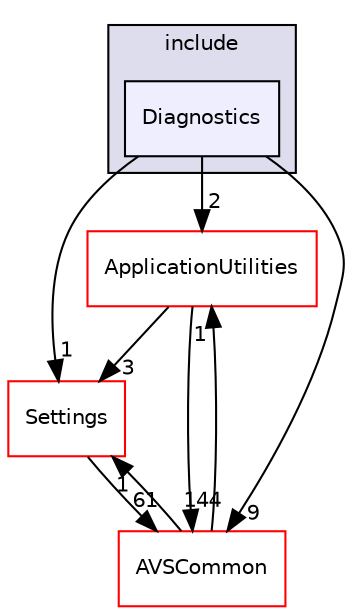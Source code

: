 digraph "/workplace/avs-device-sdk/Diagnostics/include/Diagnostics" {
  compound=true
  node [ fontsize="10", fontname="Helvetica"];
  edge [ labelfontsize="10", labelfontname="Helvetica"];
  subgraph clusterdir_da899f3576e38456bdc4f53131d76ce4 {
    graph [ bgcolor="#ddddee", pencolor="black", label="include" fontname="Helvetica", fontsize="10", URL="dir_da899f3576e38456bdc4f53131d76ce4.html"]
  dir_07151dc36a8267d03bd20315b1259676 [shape=box, label="Diagnostics", style="filled", fillcolor="#eeeeff", pencolor="black", URL="dir_07151dc36a8267d03bd20315b1259676.html"];
  }
  dir_748b5abbb33df61eda67007924a1a0cb [shape=box label="ApplicationUtilities" fillcolor="white" style="filled" color="red" URL="dir_748b5abbb33df61eda67007924a1a0cb.html"];
  dir_8ae0dd75af039a94f4269584fb8eef13 [shape=box label="Settings" fillcolor="white" style="filled" color="red" URL="dir_8ae0dd75af039a94f4269584fb8eef13.html"];
  dir_13e65effb2bde530b17b3d5eefcd0266 [shape=box label="AVSCommon" fillcolor="white" style="filled" color="red" URL="dir_13e65effb2bde530b17b3d5eefcd0266.html"];
  dir_07151dc36a8267d03bd20315b1259676->dir_748b5abbb33df61eda67007924a1a0cb [headlabel="2", labeldistance=1.5 headhref="dir_000649_000127.html"];
  dir_07151dc36a8267d03bd20315b1259676->dir_8ae0dd75af039a94f4269584fb8eef13 [headlabel="1", labeldistance=1.5 headhref="dir_000649_000709.html"];
  dir_07151dc36a8267d03bd20315b1259676->dir_13e65effb2bde530b17b3d5eefcd0266 [headlabel="9", labeldistance=1.5 headhref="dir_000649_000017.html"];
  dir_748b5abbb33df61eda67007924a1a0cb->dir_8ae0dd75af039a94f4269584fb8eef13 [headlabel="3", labeldistance=1.5 headhref="dir_000127_000709.html"];
  dir_748b5abbb33df61eda67007924a1a0cb->dir_13e65effb2bde530b17b3d5eefcd0266 [headlabel="144", labeldistance=1.5 headhref="dir_000127_000017.html"];
  dir_8ae0dd75af039a94f4269584fb8eef13->dir_13e65effb2bde530b17b3d5eefcd0266 [headlabel="61", labeldistance=1.5 headhref="dir_000709_000017.html"];
  dir_13e65effb2bde530b17b3d5eefcd0266->dir_748b5abbb33df61eda67007924a1a0cb [headlabel="1", labeldistance=1.5 headhref="dir_000017_000127.html"];
  dir_13e65effb2bde530b17b3d5eefcd0266->dir_8ae0dd75af039a94f4269584fb8eef13 [headlabel="1", labeldistance=1.5 headhref="dir_000017_000709.html"];
}
